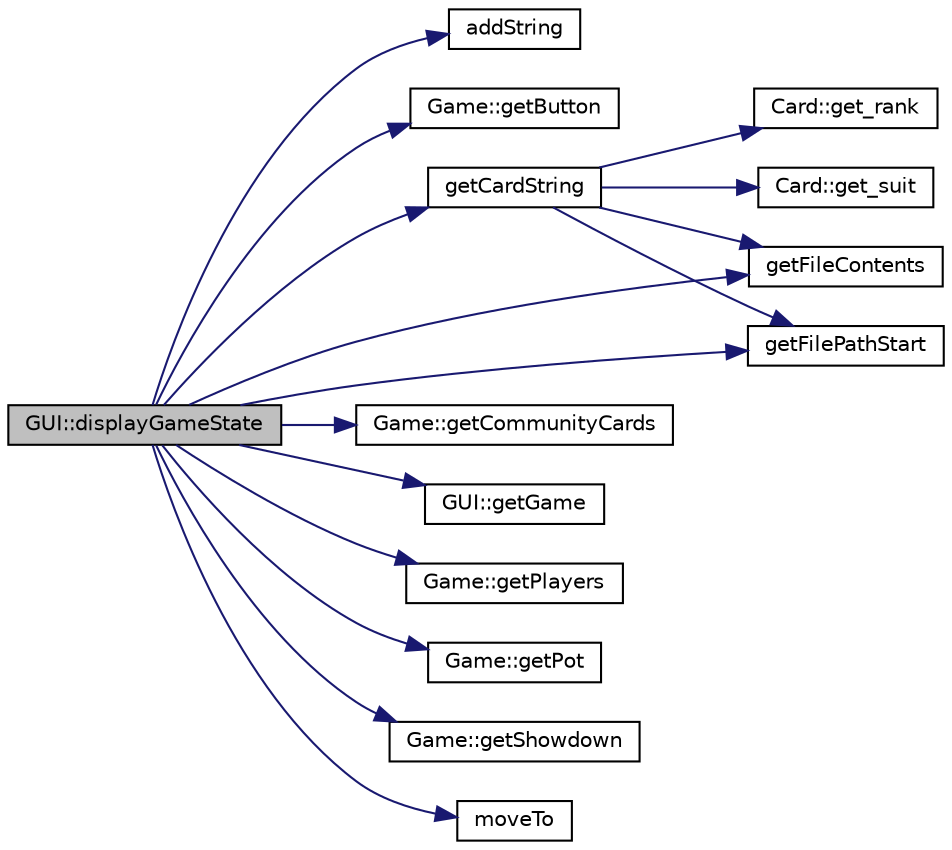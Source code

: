digraph "GUI::displayGameState"
{
 // INTERACTIVE_SVG=YES
 // LATEX_PDF_SIZE
  edge [fontname="Helvetica",fontsize="10",labelfontname="Helvetica",labelfontsize="10"];
  node [fontname="Helvetica",fontsize="10",shape=record];
  rankdir="LR";
  Node1 [label="GUI::displayGameState",height=0.2,width=0.4,color="black", fillcolor="grey75", style="filled", fontcolor="black",tooltip="Displays the current state of the game."];
  Node1 -> Node2 [color="midnightblue",fontsize="10",style="solid",fontname="Helvetica"];
  Node2 [label="addString",height=0.2,width=0.4,color="black", fillcolor="white", style="filled",URL="$_g_u_i_8cpp.html#ae6720e4bc4b25d366b73e9fc9b8afd4b",tooltip=" "];
  Node1 -> Node3 [color="midnightblue",fontsize="10",style="solid",fontname="Helvetica"];
  Node3 [label="Game::getButton",height=0.2,width=0.4,color="black", fillcolor="white", style="filled",URL="$class_game.html#a4760c827f1396dfba471b22a79a4f7ee",tooltip="Gets the current position of the dealer button."];
  Node1 -> Node4 [color="midnightblue",fontsize="10",style="solid",fontname="Helvetica"];
  Node4 [label="getCardString",height=0.2,width=0.4,color="black", fillcolor="white", style="filled",URL="$_g_u_i_8cpp.html#a36b6f63142ee7d9e884ef846d5dd1a05",tooltip=" "];
  Node4 -> Node5 [color="midnightblue",fontsize="10",style="solid",fontname="Helvetica"];
  Node5 [label="Card::get_rank",height=0.2,width=0.4,color="black", fillcolor="white", style="filled",URL="$class_card.html#a684299c7ec09b07b09ff1072c7b908e3",tooltip="Gets the rank of the card."];
  Node4 -> Node6 [color="midnightblue",fontsize="10",style="solid",fontname="Helvetica"];
  Node6 [label="Card::get_suit",height=0.2,width=0.4,color="black", fillcolor="white", style="filled",URL="$class_card.html#a9df0b3ca31842ad2c8669cae24e543bf",tooltip="Gets the suit of the card."];
  Node4 -> Node7 [color="midnightblue",fontsize="10",style="solid",fontname="Helvetica"];
  Node7 [label="getFileContents",height=0.2,width=0.4,color="black", fillcolor="white", style="filled",URL="$_g_u_i_8cpp.html#a734f170642ae5d075a5f9f98fab8cfdf",tooltip=" "];
  Node4 -> Node8 [color="midnightblue",fontsize="10",style="solid",fontname="Helvetica"];
  Node8 [label="getFilePathStart",height=0.2,width=0.4,color="black", fillcolor="white", style="filled",URL="$_g_u_i_8cpp.html#a674e968d1ecb5cf741d6625f58378c95",tooltip=" "];
  Node1 -> Node9 [color="midnightblue",fontsize="10",style="solid",fontname="Helvetica"];
  Node9 [label="Game::getCommunityCards",height=0.2,width=0.4,color="black", fillcolor="white", style="filled",URL="$class_game.html#ae8d1705be89f97f5ef13ba1a460502f2",tooltip="Gets the community cards on the table."];
  Node1 -> Node7 [color="midnightblue",fontsize="10",style="solid",fontname="Helvetica"];
  Node1 -> Node8 [color="midnightblue",fontsize="10",style="solid",fontname="Helvetica"];
  Node1 -> Node10 [color="midnightblue",fontsize="10",style="solid",fontname="Helvetica"];
  Node10 [label="GUI::getGame",height=0.2,width=0.4,color="black", fillcolor="white", style="filled",URL="$class_g_u_i.html#a8a11612f177718da765ea52bc74d62de",tooltip="Gets the game object for the GUI."];
  Node1 -> Node11 [color="midnightblue",fontsize="10",style="solid",fontname="Helvetica"];
  Node11 [label="Game::getPlayers",height=0.2,width=0.4,color="black", fillcolor="white", style="filled",URL="$class_game.html#a57e5aef2f67e77929842fab7a78404ea",tooltip="Gets the players in the game."];
  Node1 -> Node12 [color="midnightblue",fontsize="10",style="solid",fontname="Helvetica"];
  Node12 [label="Game::getPot",height=0.2,width=0.4,color="black", fillcolor="white", style="filled",URL="$class_game.html#a20b263146b74bb0c81341cfd26c44de6",tooltip="Gets the current pot size."];
  Node1 -> Node13 [color="midnightblue",fontsize="10",style="solid",fontname="Helvetica"];
  Node13 [label="Game::getShowdown",height=0.2,width=0.4,color="black", fillcolor="white", style="filled",URL="$class_game.html#ae10d3e9f219b74699aa150537440c041",tooltip="Checks if the game is at showdown."];
  Node1 -> Node14 [color="midnightblue",fontsize="10",style="solid",fontname="Helvetica"];
  Node14 [label="moveTo",height=0.2,width=0.4,color="black", fillcolor="white", style="filled",URL="$_g_u_i_8cpp.html#a0fcdefbd8531ccd32fad2d8d6caa7a76",tooltip=" "];
}
